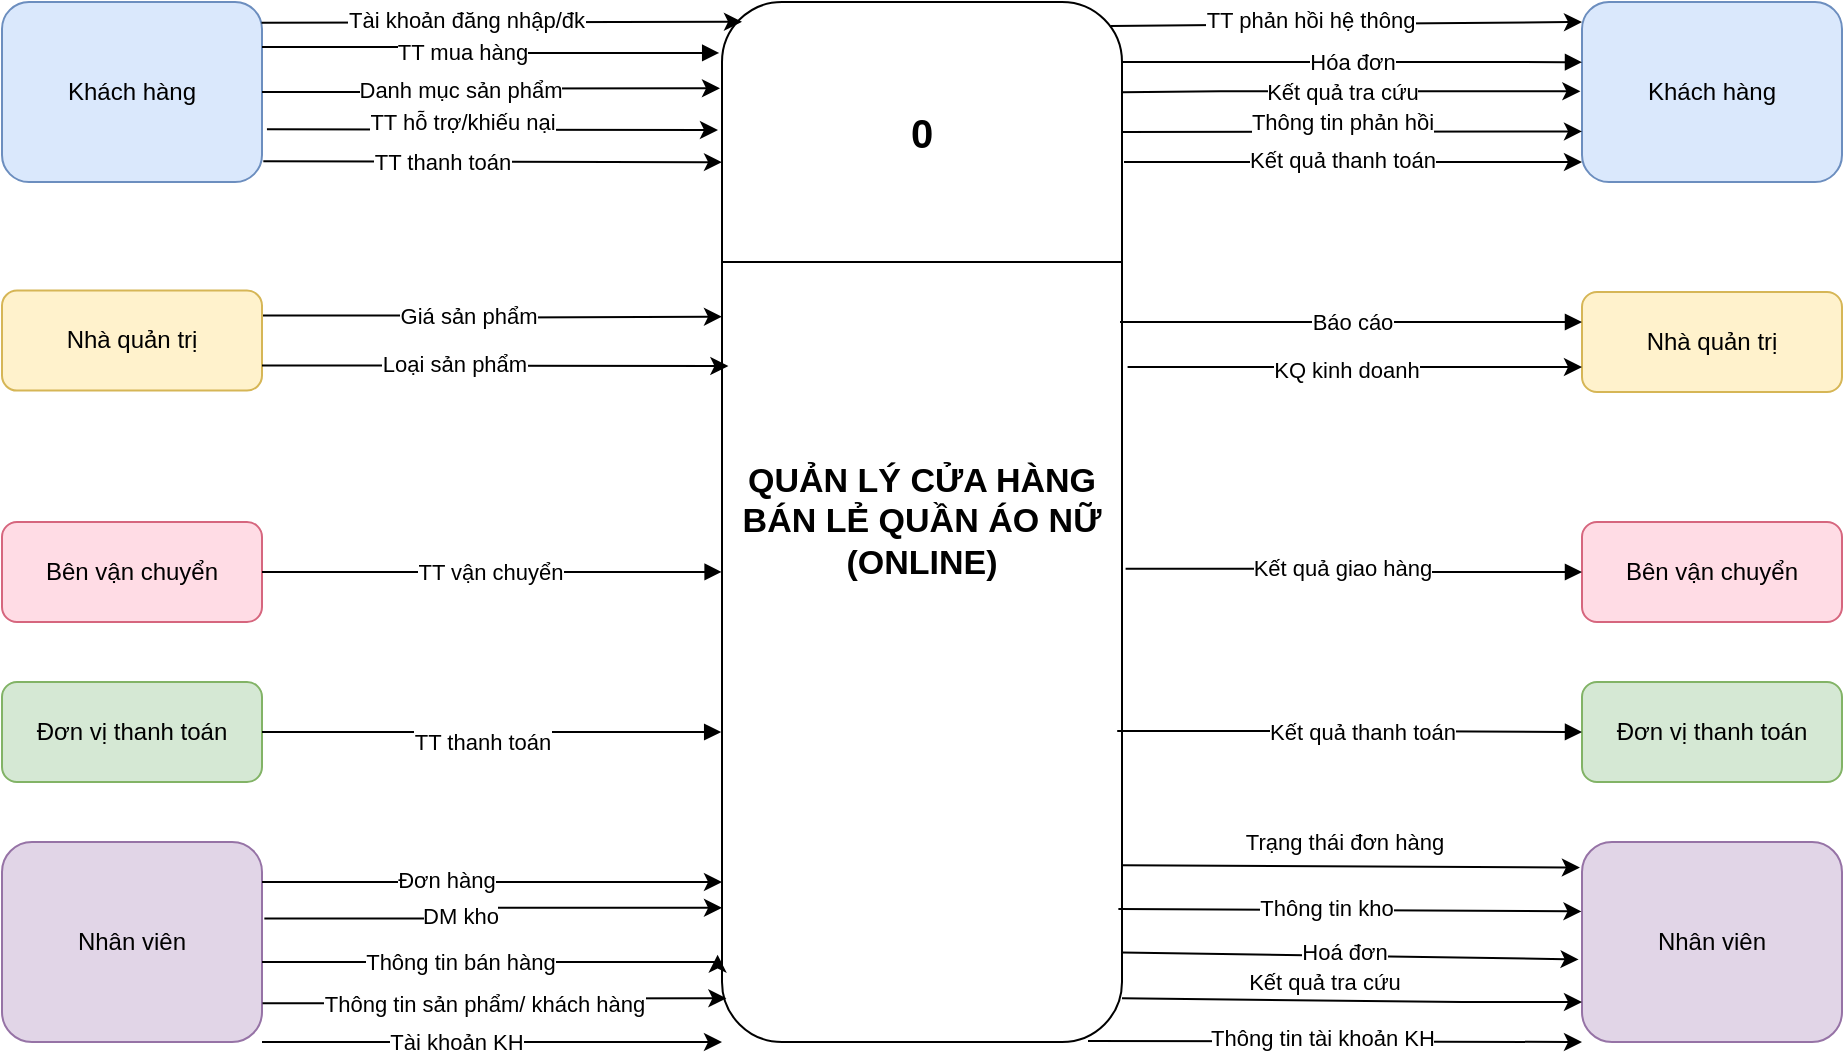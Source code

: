 <mxfile version="26.1.1" pages="3">
  <diagram id="DFD_Muc0_Style" name="DFD mức ngữ cảnh">
    <mxGraphModel dx="1152" dy="729" grid="1" gridSize="10" guides="1" tooltips="1" connect="1" arrows="1" fold="1" page="1" pageScale="1" pageWidth="1275" pageHeight="1650" background="#FFFFFF" math="0" shadow="0">
      <root>
        <mxCell id="0" />
        <mxCell id="1" parent="0" />
        <mxCell id="Process0" value="&lt;font style=&quot;font-size: 17px;&quot;&gt;QUẢN LÝ CỬA HÀNG BÁN LẺ QUẦN ÁO NỮ (ONLINE)&lt;/font&gt;" style="shape=rectangle;rounded=1;whiteSpace=wrap;html=1;align=center;verticalAlign=middle;fontSize=14;fontStyle=1;strokeColor=#000000;fillColor=#ffffff;" parent="1" vertex="1">
          <mxGeometry x="420" y="40" width="200" height="520" as="geometry" />
        </mxCell>
        <mxCell id="E1L" value="Khách hàng" style="shape=rectangle;rounded=1;whiteSpace=wrap;html=1;fillColor=#dae8fc;strokeColor=#6c8ebf;fontSize=12;align=center;" parent="1" vertex="1">
          <mxGeometry x="60" y="40" width="130" height="90" as="geometry" />
        </mxCell>
        <mxCell id="Flow1" value="TT mua hàng" style="edgeStyle=elbowEdgeStyle;rounded=1;orthogonalLoop=1;jettySize=auto;html=1;strokeWidth=1;endArrow=block;fontSize=11;entryX=-0.007;entryY=0.049;entryDx=0;entryDy=0;entryPerimeter=0;exitX=1;exitY=0.25;exitDx=0;exitDy=0;" parent="1" source="E1L" target="Process0" edge="1">
          <mxGeometry x="-0.142" y="-2" relative="1" as="geometry">
            <mxPoint as="offset" />
          </mxGeometry>
        </mxCell>
        <mxCell id="SybfVE6GTZZQ5jV9RY9G-7" style="edgeStyle=orthogonalEdgeStyle;rounded=0;orthogonalLoop=1;jettySize=auto;html=1;exitX=1;exitY=0.25;exitDx=0;exitDy=0;" parent="1" source="E2L" edge="1">
          <mxGeometry relative="1" as="geometry">
            <mxPoint x="420" y="197.333" as="targetPoint" />
          </mxGeometry>
        </mxCell>
        <mxCell id="SybfVE6GTZZQ5jV9RY9G-8" value="Giá sản phẩm" style="edgeLabel;html=1;align=center;verticalAlign=middle;resizable=0;points=[];" parent="SybfVE6GTZZQ5jV9RY9G-7" vertex="1" connectable="0">
          <mxGeometry x="-0.11" relative="1" as="geometry">
            <mxPoint as="offset" />
          </mxGeometry>
        </mxCell>
        <mxCell id="E2L" value="Nhà quản trị" style="shape=rectangle;rounded=1;whiteSpace=wrap;html=1;fillColor=#fff2cc;strokeColor=#d6b656;fontSize=12;align=center;" parent="1" vertex="1">
          <mxGeometry x="60" y="184.29" width="130" height="50" as="geometry" />
        </mxCell>
        <mxCell id="E3L" value="Bên vận chuyển" style="shape=rectangle;rounded=1;whiteSpace=wrap;html=1;fillColor=#ffdce5;strokeColor=#d6667e;fontSize=12;align=center;" parent="1" vertex="1">
          <mxGeometry x="60" y="300" width="130" height="50" as="geometry" />
        </mxCell>
        <mxCell id="Flow3" value="TT vận chuyển" style="edgeStyle=elbowEdgeStyle;rounded=1;orthogonalLoop=1;jettySize=auto;html=1;strokeWidth=1;endArrow=block;fontSize=11;entryX=-0.001;entryY=0.548;entryDx=0;entryDy=0;entryPerimeter=0;" parent="1" source="E3L" target="Process0" edge="1">
          <mxGeometry x="0.006" y="-1" relative="1" as="geometry">
            <mxPoint x="420" y="310" as="targetPoint" />
            <Array as="points" />
            <mxPoint x="-1" y="-1" as="offset" />
          </mxGeometry>
        </mxCell>
        <mxCell id="E4L" value="Đơn vị thanh toán" style="shape=rectangle;rounded=1;whiteSpace=wrap;html=1;fillColor=#d5e8d4;strokeColor=#82b366;fontSize=12;align=center;" parent="1" vertex="1">
          <mxGeometry x="60" y="380" width="130" height="50" as="geometry" />
        </mxCell>
        <mxCell id="Flow4" value="TT thanh toán" style="edgeStyle=elbowEdgeStyle;rounded=1;orthogonalLoop=1;jettySize=auto;html=1;strokeWidth=1;endArrow=block;fontSize=11;entryX=-0.002;entryY=0.702;entryDx=0;entryDy=0;entryPerimeter=0;elbow=vertical;" parent="1" source="E4L" target="Process0" edge="1">
          <mxGeometry x="-0.042" y="-5" relative="1" as="geometry">
            <mxPoint x="420" y="445" as="targetPoint" />
            <mxPoint as="offset" />
          </mxGeometry>
        </mxCell>
        <mxCell id="E1R" value="Khách hàng" style="shape=rectangle;rounded=1;whiteSpace=wrap;html=1;fillColor=#dae8fc;strokeColor=#6c8ebf;fontSize=12;align=center;" parent="1" vertex="1">
          <mxGeometry x="850" y="40" width="130" height="90" as="geometry" />
        </mxCell>
        <mxCell id="Flow5" value="Hóa đơn" style="edgeStyle=elbowEdgeStyle;rounded=1;orthogonalLoop=1;jettySize=auto;html=1;strokeWidth=1;endArrow=block;fontSize=11;entryX=-0.016;entryY=0.336;entryDx=0;entryDy=0;entryPerimeter=0;" parent="1" edge="1">
          <mxGeometry relative="1" as="geometry">
            <Array as="points" />
            <mxPoint x="620" y="70" as="sourcePoint" />
            <mxPoint x="850.0" y="70.08" as="targetPoint" />
          </mxGeometry>
        </mxCell>
        <mxCell id="E2R" value="Nhà quản trị" style="shape=rectangle;rounded=1;whiteSpace=wrap;html=1;fillColor=#fff2cc;strokeColor=#d6b656;fontSize=12;align=center;" parent="1" vertex="1">
          <mxGeometry x="850" y="185" width="130" height="50" as="geometry" />
        </mxCell>
        <mxCell id="Flow6" value="Báo cáo" style="edgeStyle=elbowEdgeStyle;rounded=1;orthogonalLoop=1;jettySize=auto;html=1;strokeWidth=1;endArrow=block;fontSize=11;" parent="1" edge="1">
          <mxGeometry relative="1" as="geometry">
            <mxPoint x="619" y="200" as="sourcePoint" />
            <mxPoint x="850" y="200" as="targetPoint" />
          </mxGeometry>
        </mxCell>
        <mxCell id="E3R" value="Bên vận chuyển" style="shape=rectangle;rounded=1;whiteSpace=wrap;html=1;fillColor=#ffdce5;strokeColor=#d6667e;fontSize=12;align=center;" parent="1" vertex="1">
          <mxGeometry x="850" y="300" width="130" height="50" as="geometry" />
        </mxCell>
        <mxCell id="Flow7" value="Kết quả giao hàng" style="edgeStyle=elbowEdgeStyle;rounded=1;orthogonalLoop=1;jettySize=auto;html=1;strokeWidth=1;endArrow=block;fontSize=11;exitX=1.009;exitY=0.545;exitDx=0;exitDy=0;exitPerimeter=0;" parent="1" source="Process0" target="E3R" edge="1">
          <mxGeometry x="-0.058" relative="1" as="geometry">
            <mxPoint x="630" y="305" as="sourcePoint" />
            <mxPoint as="offset" />
          </mxGeometry>
        </mxCell>
        <mxCell id="E4R" value="Đơn vị thanh toán" style="shape=rectangle;rounded=1;whiteSpace=wrap;html=1;fillColor=#d5e8d4;strokeColor=#82b366;fontSize=12;align=center;" parent="1" vertex="1">
          <mxGeometry x="850" y="380" width="130" height="50" as="geometry" />
        </mxCell>
        <mxCell id="Flow8" value="Kết quả thanh toán" style="edgeStyle=elbowEdgeStyle;rounded=1;orthogonalLoop=1;jettySize=auto;html=1;strokeWidth=1;endArrow=block;fontSize=11;exitX=0.988;exitY=0.701;exitDx=0;exitDy=0;exitPerimeter=0;" parent="1" source="Process0" target="E4R" edge="1">
          <mxGeometry x="0.055" relative="1" as="geometry">
            <mxPoint x="630" y="405" as="sourcePoint" />
            <mxPoint as="offset" />
          </mxGeometry>
        </mxCell>
        <mxCell id="sacwl1poV_7BPJyIdJVe-3" value="" style="endArrow=none;html=1;rounded=0;entryX=0;entryY=0.25;entryDx=0;entryDy=0;exitX=1;exitY=0.25;exitDx=0;exitDy=0;" parent="1" source="Process0" target="Process0" edge="1">
          <mxGeometry width="50" height="50" relative="1" as="geometry">
            <mxPoint x="550" y="370" as="sourcePoint" />
            <mxPoint x="600" y="320" as="targetPoint" />
          </mxGeometry>
        </mxCell>
        <mxCell id="sacwl1poV_7BPJyIdJVe-4" value="&lt;b&gt;&lt;font style=&quot;font-size: 20px;&quot;&gt;0&lt;/font&gt;&lt;/b&gt;" style="text;html=1;align=center;verticalAlign=middle;whiteSpace=wrap;rounded=0;" parent="1" vertex="1">
          <mxGeometry x="490" y="90" width="60" height="30" as="geometry" />
        </mxCell>
        <mxCell id="sacwl1poV_7BPJyIdJVe-7" value="Nhân viên" style="shape=rectangle;rounded=1;whiteSpace=wrap;html=1;fillColor=#e1d5e7;strokeColor=#9673a6;fontSize=12;align=center;" parent="1" vertex="1">
          <mxGeometry x="60" y="460" width="130" height="100" as="geometry" />
        </mxCell>
        <mxCell id="sacwl1poV_7BPJyIdJVe-8" value="Nhân viên" style="shape=rectangle;rounded=1;whiteSpace=wrap;html=1;fillColor=#e1d5e7;strokeColor=#9673a6;fontSize=12;align=center;" parent="1" vertex="1">
          <mxGeometry x="850" y="460" width="130" height="100" as="geometry" />
        </mxCell>
        <mxCell id="sacwl1poV_7BPJyIdJVe-9" style="edgeStyle=orthogonalEdgeStyle;rounded=0;orthogonalLoop=1;jettySize=auto;html=1;exitX=0.5;exitY=1;exitDx=0;exitDy=0;" parent="1" source="E2L" target="E2L" edge="1">
          <mxGeometry relative="1" as="geometry" />
        </mxCell>
        <mxCell id="sacwl1poV_7BPJyIdJVe-11" style="edgeStyle=orthogonalEdgeStyle;rounded=0;orthogonalLoop=1;jettySize=auto;html=1;entryX=-0.011;entryY=0.916;entryDx=0;entryDy=0;entryPerimeter=0;" parent="1" target="Process0" edge="1">
          <mxGeometry relative="1" as="geometry">
            <mxPoint x="190" y="520" as="sourcePoint" />
            <Array as="points">
              <mxPoint x="418" y="520" />
            </Array>
          </mxGeometry>
        </mxCell>
        <mxCell id="sacwl1poV_7BPJyIdJVe-12" value="Thông tin bán hàng" style="edgeLabel;html=1;align=center;verticalAlign=middle;resizable=0;points=[];" parent="sacwl1poV_7BPJyIdJVe-11" vertex="1" connectable="0">
          <mxGeometry x="-0.237" y="-1" relative="1" as="geometry">
            <mxPoint x="10" y="-1" as="offset" />
          </mxGeometry>
        </mxCell>
        <mxCell id="sacwl1poV_7BPJyIdJVe-16" value="" style="edgeStyle=none;orthogonalLoop=1;jettySize=auto;html=1;rounded=0;exitX=0.991;exitY=0.872;exitDx=0;exitDy=0;exitPerimeter=0;entryX=-0.002;entryY=0.347;entryDx=0;entryDy=0;entryPerimeter=0;" parent="1" source="Process0" target="sacwl1poV_7BPJyIdJVe-8" edge="1">
          <mxGeometry width="100" relative="1" as="geometry">
            <mxPoint x="623" y="510" as="sourcePoint" />
            <mxPoint x="850" y="500" as="targetPoint" />
            <Array as="points" />
          </mxGeometry>
        </mxCell>
        <mxCell id="wkRjpu9WaUnzK2j_CELc-2" value="Thông tin kho" style="edgeLabel;html=1;align=center;verticalAlign=middle;resizable=0;points=[];" vertex="1" connectable="0" parent="sacwl1poV_7BPJyIdJVe-16">
          <mxGeometry x="-0.104" y="1" relative="1" as="geometry">
            <mxPoint as="offset" />
          </mxGeometry>
        </mxCell>
        <mxCell id="SybfVE6GTZZQ5jV9RY9G-1" style="edgeStyle=orthogonalEdgeStyle;rounded=0;orthogonalLoop=1;jettySize=auto;html=1;exitX=1;exitY=0.75;exitDx=0;exitDy=0;entryX=0.016;entryY=0.35;entryDx=0;entryDy=0;entryPerimeter=0;" parent="1" source="E2L" target="Process0" edge="1">
          <mxGeometry relative="1" as="geometry" />
        </mxCell>
        <mxCell id="SybfVE6GTZZQ5jV9RY9G-4" value="Loại sản phẩm" style="edgeLabel;html=1;align=center;verticalAlign=middle;resizable=0;points=[];" parent="SybfVE6GTZZQ5jV9RY9G-1" vertex="1" connectable="0">
          <mxGeometry x="-0.402" y="1" relative="1" as="geometry">
            <mxPoint x="26" as="offset" />
          </mxGeometry>
        </mxCell>
        <mxCell id="SybfVE6GTZZQ5jV9RY9G-9" value="" style="endArrow=classic;html=1;rounded=0;exitX=1.004;exitY=0.097;exitDx=0;exitDy=0;exitPerimeter=0;" parent="1" edge="1">
          <mxGeometry width="50" height="50" relative="1" as="geometry">
            <mxPoint x="620" y="85.11" as="sourcePoint" />
            <mxPoint x="849.2" y="84.67" as="targetPoint" />
            <Array as="points">
              <mxPoint x="669.2" y="84.67" />
            </Array>
          </mxGeometry>
        </mxCell>
        <mxCell id="SybfVE6GTZZQ5jV9RY9G-11" value="" style="endArrow=classic;html=1;rounded=0;exitX=1.014;exitY=0.351;exitDx=0;exitDy=0;exitPerimeter=0;entryX=0;entryY=0.75;entryDx=0;entryDy=0;" parent="1" source="Process0" target="E2R" edge="1">
          <mxGeometry width="50" height="50" relative="1" as="geometry">
            <mxPoint x="710" y="270" as="sourcePoint" />
            <mxPoint x="800" y="220" as="targetPoint" />
          </mxGeometry>
        </mxCell>
        <mxCell id="SybfVE6GTZZQ5jV9RY9G-12" value="KQ kinh doanh" style="edgeLabel;html=1;align=center;verticalAlign=middle;resizable=0;points=[];" parent="SybfVE6GTZZQ5jV9RY9G-11" vertex="1" connectable="0">
          <mxGeometry x="-0.197" y="-1" relative="1" as="geometry">
            <mxPoint x="18" as="offset" />
          </mxGeometry>
        </mxCell>
        <mxCell id="SybfVE6GTZZQ5jV9RY9G-13" style="edgeStyle=orthogonalEdgeStyle;rounded=0;orthogonalLoop=1;jettySize=auto;html=1;entryX=0.011;entryY=0.958;entryDx=0;entryDy=0;entryPerimeter=0;exitX=1.002;exitY=0.806;exitDx=0;exitDy=0;exitPerimeter=0;" parent="1" source="sacwl1poV_7BPJyIdJVe-7" target="Process0" edge="1">
          <mxGeometry relative="1" as="geometry">
            <mxPoint x="190" y="536" as="sourcePoint" />
          </mxGeometry>
        </mxCell>
        <mxCell id="SybfVE6GTZZQ5jV9RY9G-15" value="Thông tin sản phẩm/ khách hàng" style="edgeLabel;html=1;align=center;verticalAlign=middle;resizable=0;points=[];" parent="SybfVE6GTZZQ5jV9RY9G-13" vertex="1" connectable="0">
          <mxGeometry x="-0.216" relative="1" as="geometry">
            <mxPoint x="18" as="offset" />
          </mxGeometry>
        </mxCell>
        <mxCell id="SybfVE6GTZZQ5jV9RY9G-14" style="edgeStyle=orthogonalEdgeStyle;rounded=0;orthogonalLoop=1;jettySize=auto;html=1;exitX=1.009;exitY=0.382;exitDx=0;exitDy=0;entryX=0;entryY=0.871;entryDx=0;entryDy=0;entryPerimeter=0;exitPerimeter=0;" parent="1" source="sacwl1poV_7BPJyIdJVe-7" target="Process0" edge="1">
          <mxGeometry relative="1" as="geometry">
            <mxPoint x="410" y="485" as="targetPoint" />
          </mxGeometry>
        </mxCell>
        <mxCell id="SybfVE6GTZZQ5jV9RY9G-16" value="DM kho" style="edgeLabel;html=1;align=center;verticalAlign=middle;resizable=0;points=[];" parent="SybfVE6GTZZQ5jV9RY9G-14" vertex="1" connectable="0">
          <mxGeometry x="-0.471" y="2" relative="1" as="geometry">
            <mxPoint x="36" y="1" as="offset" />
          </mxGeometry>
        </mxCell>
        <mxCell id="SybfVE6GTZZQ5jV9RY9G-17" style="edgeStyle=orthogonalEdgeStyle;rounded=0;orthogonalLoop=1;jettySize=auto;html=1;" parent="1" edge="1">
          <mxGeometry relative="1" as="geometry">
            <mxPoint x="190" y="480" as="sourcePoint" />
            <mxPoint x="420" y="480" as="targetPoint" />
            <Array as="points">
              <mxPoint x="190" y="480" />
              <mxPoint x="417" y="480" />
            </Array>
          </mxGeometry>
        </mxCell>
        <mxCell id="SybfVE6GTZZQ5jV9RY9G-18" value="Đơn hàng" style="edgeLabel;html=1;align=center;verticalAlign=middle;resizable=0;points=[];" parent="SybfVE6GTZZQ5jV9RY9G-17" vertex="1" connectable="0">
          <mxGeometry x="-0.198" y="1" relative="1" as="geometry">
            <mxPoint as="offset" />
          </mxGeometry>
        </mxCell>
        <mxCell id="SybfVE6GTZZQ5jV9RY9G-19" value="" style="endArrow=classic;html=1;rounded=0;exitX=0.999;exitY=0.914;exitDx=0;exitDy=0;exitPerimeter=0;entryX=-0.013;entryY=0.587;entryDx=0;entryDy=0;entryPerimeter=0;" parent="1" source="Process0" target="sacwl1poV_7BPJyIdJVe-8" edge="1">
          <mxGeometry width="50" height="50" relative="1" as="geometry">
            <mxPoint x="560" y="450" as="sourcePoint" />
            <mxPoint x="610" y="400" as="targetPoint" />
          </mxGeometry>
        </mxCell>
        <mxCell id="SybfVE6GTZZQ5jV9RY9G-23" value="Trạng thái đơn hàng" style="edgeLabel;html=1;align=center;verticalAlign=middle;resizable=0;points=[];" parent="SybfVE6GTZZQ5jV9RY9G-19" vertex="1" connectable="0">
          <mxGeometry x="-0.486" y="2" relative="1" as="geometry">
            <mxPoint x="52" y="-54" as="offset" />
          </mxGeometry>
        </mxCell>
        <mxCell id="wkRjpu9WaUnzK2j_CELc-5" value="Hoá đơn" style="edgeLabel;html=1;align=center;verticalAlign=middle;resizable=0;points=[];" vertex="1" connectable="0" parent="SybfVE6GTZZQ5jV9RY9G-19">
          <mxGeometry x="-0.24" y="2" relative="1" as="geometry">
            <mxPoint x="24" as="offset" />
          </mxGeometry>
        </mxCell>
        <mxCell id="SybfVE6GTZZQ5jV9RY9G-20" value="" style="endArrow=classic;html=1;rounded=0;exitX=0.999;exitY=0.83;exitDx=0;exitDy=0;exitPerimeter=0;entryX=-0.008;entryY=0.128;entryDx=0;entryDy=0;entryPerimeter=0;" parent="1" source="Process0" target="sacwl1poV_7BPJyIdJVe-8" edge="1">
          <mxGeometry width="50" height="50" relative="1" as="geometry">
            <mxPoint x="560" y="450" as="sourcePoint" />
            <mxPoint x="800" y="480" as="targetPoint" />
          </mxGeometry>
        </mxCell>
        <mxCell id="SybfVE6GTZZQ5jV9RY9G-22" value="Kết quả tra cứu" style="edgeLabel;html=1;align=center;verticalAlign=middle;resizable=0;points=[];" parent="SybfVE6GTZZQ5jV9RY9G-20" vertex="1" connectable="0">
          <mxGeometry x="-0.29" y="1" relative="1" as="geometry">
            <mxPoint x="19" y="59" as="offset" />
          </mxGeometry>
        </mxCell>
        <mxCell id="SybfVE6GTZZQ5jV9RY9G-21" value="" style="endArrow=classic;html=1;rounded=0;exitX=1;exitY=0.958;exitDx=0;exitDy=0;exitPerimeter=0;entryX=0;entryY=0.8;entryDx=0;entryDy=0;entryPerimeter=0;" parent="1" source="Process0" target="sacwl1poV_7BPJyIdJVe-8" edge="1">
          <mxGeometry width="50" height="50" relative="1" as="geometry">
            <mxPoint x="560" y="450" as="sourcePoint" />
            <mxPoint x="800" y="540" as="targetPoint" />
            <Array as="points">
              <mxPoint x="790" y="540" />
            </Array>
          </mxGeometry>
        </mxCell>
        <mxCell id="KHAyR4WjoF4AcQPxDaFb-1" style="edgeStyle=orthogonalEdgeStyle;rounded=0;orthogonalLoop=1;jettySize=auto;html=1;exitX=1;exitY=0.5;exitDx=0;exitDy=0;entryX=-0.005;entryY=0.083;entryDx=0;entryDy=0;entryPerimeter=0;" parent="1" source="E1L" target="Process0" edge="1">
          <mxGeometry relative="1" as="geometry">
            <mxPoint x="410" y="120" as="targetPoint" />
            <Array as="points">
              <mxPoint x="303" y="85" />
            </Array>
          </mxGeometry>
        </mxCell>
        <mxCell id="KHAyR4WjoF4AcQPxDaFb-2" value="Danh mục sản phẩm" style="edgeLabel;html=1;align=center;verticalAlign=middle;resizable=0;points=[];" parent="KHAyR4WjoF4AcQPxDaFb-1" vertex="1" connectable="0">
          <mxGeometry x="-0.144" y="1" relative="1" as="geometry">
            <mxPoint as="offset" />
          </mxGeometry>
        </mxCell>
        <mxCell id="KHAyR4WjoF4AcQPxDaFb-5" value="" style="endArrow=classic;html=1;rounded=0;entryX=0;entryY=0.75;entryDx=0;entryDy=0;" parent="1" edge="1">
          <mxGeometry width="50" height="50" relative="1" as="geometry">
            <mxPoint x="620" y="105" as="sourcePoint" />
            <mxPoint x="850" y="104.69" as="targetPoint" />
          </mxGeometry>
        </mxCell>
        <mxCell id="KHAyR4WjoF4AcQPxDaFb-6" value="Kết quả tra cứu" style="edgeLabel;html=1;align=center;verticalAlign=middle;resizable=0;points=[];" parent="KHAyR4WjoF4AcQPxDaFb-5" vertex="1" connectable="0">
          <mxGeometry x="-0.032" y="1" relative="1" as="geometry">
            <mxPoint x="-2" y="-19" as="offset" />
          </mxGeometry>
        </mxCell>
        <mxCell id="wkRjpu9WaUnzK2j_CELc-1" value="Thông tin phản hồi" style="edgeLabel;html=1;align=center;verticalAlign=middle;resizable=0;points=[];" vertex="1" connectable="0" parent="KHAyR4WjoF4AcQPxDaFb-5">
          <mxGeometry x="-0.032" y="1" relative="1" as="geometry">
            <mxPoint x="-2" y="-4" as="offset" />
          </mxGeometry>
        </mxCell>
        <mxCell id="KHAyR4WjoF4AcQPxDaFb-7" value="" style="endArrow=classic;html=1;rounded=0;exitX=1.019;exitY=0.707;exitDx=0;exitDy=0;exitPerimeter=0;" parent="1" source="E1L" edge="1">
          <mxGeometry width="50" height="50" relative="1" as="geometry">
            <mxPoint x="290" y="200" as="sourcePoint" />
            <mxPoint x="418" y="104" as="targetPoint" />
          </mxGeometry>
        </mxCell>
        <mxCell id="KHAyR4WjoF4AcQPxDaFb-10" value="TT hỗ trợ/khiếu nại" style="edgeLabel;html=1;align=center;verticalAlign=middle;resizable=0;points=[];" parent="KHAyR4WjoF4AcQPxDaFb-7" vertex="1" connectable="0">
          <mxGeometry x="-0.33" y="-1" relative="1" as="geometry">
            <mxPoint x="22" y="-5" as="offset" />
          </mxGeometry>
        </mxCell>
        <mxCell id="KHAyR4WjoF4AcQPxDaFb-8" value="" style="endArrow=classic;html=1;rounded=0;exitX=1.005;exitY=0.885;exitDx=0;exitDy=0;exitPerimeter=0;entryX=0;entryY=0.154;entryDx=0;entryDy=0;entryPerimeter=0;" parent="1" source="E1L" target="Process0" edge="1">
          <mxGeometry width="50" height="50" relative="1" as="geometry">
            <mxPoint x="202" y="114" as="sourcePoint" />
            <mxPoint x="428" y="114" as="targetPoint" />
          </mxGeometry>
        </mxCell>
        <mxCell id="KHAyR4WjoF4AcQPxDaFb-11" value="TT thanh toán" style="edgeLabel;html=1;align=center;verticalAlign=middle;resizable=0;points=[];" parent="KHAyR4WjoF4AcQPxDaFb-8" vertex="1" connectable="0">
          <mxGeometry x="-0.36" y="1" relative="1" as="geometry">
            <mxPoint x="16" y="1" as="offset" />
          </mxGeometry>
        </mxCell>
        <mxCell id="KHAyR4WjoF4AcQPxDaFb-9" value="" style="endArrow=classic;html=1;rounded=0;exitX=0.998;exitY=0.115;exitDx=0;exitDy=0;exitPerimeter=0;entryX=0.05;entryY=0.019;entryDx=0;entryDy=0;entryPerimeter=0;" parent="1" source="E1L" target="Process0" edge="1">
          <mxGeometry width="50" height="50" relative="1" as="geometry">
            <mxPoint x="201" y="130" as="sourcePoint" />
            <mxPoint x="430" y="130" as="targetPoint" />
          </mxGeometry>
        </mxCell>
        <mxCell id="KHAyR4WjoF4AcQPxDaFb-12" value="Tài khoản đăng nhập/đk" style="edgeLabel;html=1;align=center;verticalAlign=middle;resizable=0;points=[];" parent="KHAyR4WjoF4AcQPxDaFb-9" vertex="1" connectable="0">
          <mxGeometry x="-0.149" y="1" relative="1" as="geometry">
            <mxPoint as="offset" />
          </mxGeometry>
        </mxCell>
        <mxCell id="KHAyR4WjoF4AcQPxDaFb-13" value="" style="endArrow=classic;html=1;rounded=0;exitX=0.971;exitY=0.023;exitDx=0;exitDy=0;exitPerimeter=0;" parent="1" source="Process0" edge="1">
          <mxGeometry width="50" height="50" relative="1" as="geometry">
            <mxPoint x="430" y="190" as="sourcePoint" />
            <mxPoint x="850" y="50" as="targetPoint" />
          </mxGeometry>
        </mxCell>
        <mxCell id="KHAyR4WjoF4AcQPxDaFb-16" value="&amp;nbsp;" style="edgeLabel;html=1;align=center;verticalAlign=middle;resizable=0;points=[];" parent="KHAyR4WjoF4AcQPxDaFb-13" vertex="1" connectable="0">
          <mxGeometry x="-0.062" y="3" relative="1" as="geometry">
            <mxPoint as="offset" />
          </mxGeometry>
        </mxCell>
        <mxCell id="wkRjpu9WaUnzK2j_CELc-4" value="TT phản hồi hệ thông" style="edgeLabel;html=1;align=center;verticalAlign=middle;resizable=0;points=[];" vertex="1" connectable="0" parent="KHAyR4WjoF4AcQPxDaFb-13">
          <mxGeometry x="-0.152" y="2" relative="1" as="geometry">
            <mxPoint as="offset" />
          </mxGeometry>
        </mxCell>
        <mxCell id="KHAyR4WjoF4AcQPxDaFb-14" value="" style="endArrow=classic;html=1;rounded=0;entryX=0;entryY=0.889;entryDx=0;entryDy=0;entryPerimeter=0;" parent="1" target="E1R" edge="1">
          <mxGeometry width="50" height="50" relative="1" as="geometry">
            <mxPoint x="621" y="120" as="sourcePoint" />
            <mxPoint x="860" y="66" as="targetPoint" />
          </mxGeometry>
        </mxCell>
        <mxCell id="KHAyR4WjoF4AcQPxDaFb-17" value="Kết quả thanh toán" style="edgeLabel;html=1;align=center;verticalAlign=middle;resizable=0;points=[];" parent="KHAyR4WjoF4AcQPxDaFb-14" vertex="1" connectable="0">
          <mxGeometry x="-0.15" y="1" relative="1" as="geometry">
            <mxPoint x="11" as="offset" />
          </mxGeometry>
        </mxCell>
        <mxCell id="K2JWR9Z3EeuTU5o0A7IE-2" value="" style="endArrow=classic;html=1;rounded=0;exitX=1;exitY=1;exitDx=0;exitDy=0;entryX=0;entryY=1;entryDx=0;entryDy=0;" parent="1" source="sacwl1poV_7BPJyIdJVe-7" target="Process0" edge="1">
          <mxGeometry width="50" height="50" relative="1" as="geometry">
            <mxPoint x="440" y="440" as="sourcePoint" />
            <mxPoint x="490" y="390" as="targetPoint" />
          </mxGeometry>
        </mxCell>
        <mxCell id="K2JWR9Z3EeuTU5o0A7IE-3" value="Tài khoản KH" style="edgeLabel;html=1;align=center;verticalAlign=middle;resizable=0;points=[];" parent="K2JWR9Z3EeuTU5o0A7IE-2" vertex="1" connectable="0">
          <mxGeometry x="-0.157" relative="1" as="geometry">
            <mxPoint as="offset" />
          </mxGeometry>
        </mxCell>
        <mxCell id="VkfcsBcTqkRqmxiIMvMh-1" value="" style="endArrow=classic;html=1;rounded=0;exitX=0.915;exitY=0.999;exitDx=0;exitDy=0;entryX=0;entryY=1;entryDx=0;entryDy=0;exitPerimeter=0;" parent="1" source="Process0" target="sacwl1poV_7BPJyIdJVe-8" edge="1">
          <mxGeometry width="50" height="50" relative="1" as="geometry">
            <mxPoint x="500" y="420" as="sourcePoint" />
            <mxPoint x="550" y="370" as="targetPoint" />
          </mxGeometry>
        </mxCell>
        <mxCell id="VkfcsBcTqkRqmxiIMvMh-2" value="Thông tin tài khoản KH" style="edgeLabel;html=1;align=center;verticalAlign=middle;resizable=0;points=[];" parent="VkfcsBcTqkRqmxiIMvMh-1" vertex="1" connectable="0">
          <mxGeometry x="-0.185" y="2" relative="1" as="geometry">
            <mxPoint x="16" as="offset" />
          </mxGeometry>
        </mxCell>
      </root>
    </mxGraphModel>
  </diagram>
  <diagram id="D32Jm25vuSGFytsmx8Fo" name="DFD mức 0">
    <mxGraphModel dx="1070" dy="677" grid="1" gridSize="10" guides="1" tooltips="1" connect="1" arrows="1" fold="1" page="1" pageScale="1" pageWidth="1169" pageHeight="827" math="0" shadow="0">
      <root>
        <mxCell id="0" />
        <mxCell id="1" parent="0" />
        <mxCell id="wlnCccgobx2J8FslXlJk-3" value="&lt;font style=&quot;font-size: 15px;&quot;&gt;Hệ thống và quản trị&lt;/font&gt;" style="rounded=1;whiteSpace=wrap;html=1;" parent="1" vertex="1">
          <mxGeometry x="545" y="80" width="130" height="105" as="geometry" />
        </mxCell>
        <mxCell id="wlnCccgobx2J8FslXlJk-4" value="" style="endArrow=none;html=1;rounded=0;exitX=0;exitY=0.25;exitDx=0;exitDy=0;entryX=1;entryY=0.25;entryDx=0;entryDy=0;" parent="1" source="wlnCccgobx2J8FslXlJk-3" target="wlnCccgobx2J8FslXlJk-3" edge="1">
          <mxGeometry width="50" height="50" relative="1" as="geometry">
            <mxPoint x="585" y="320" as="sourcePoint" />
            <mxPoint x="605" y="230" as="targetPoint" />
          </mxGeometry>
        </mxCell>
        <mxCell id="wlnCccgobx2J8FslXlJk-5" value="1" style="text;html=1;align=center;verticalAlign=middle;whiteSpace=wrap;rounded=0;" parent="1" vertex="1">
          <mxGeometry x="575" y="80" width="60" height="30" as="geometry" />
        </mxCell>
        <mxCell id="wlnCccgobx2J8FslXlJk-6" value="&lt;span style=&quot;font-size: 15px;&quot;&gt;Danh mục&lt;/span&gt;" style="rounded=1;whiteSpace=wrap;html=1;" parent="1" vertex="1">
          <mxGeometry x="550" y="215" width="130" height="110" as="geometry" />
        </mxCell>
        <mxCell id="wlnCccgobx2J8FslXlJk-7" value="" style="endArrow=none;html=1;rounded=0;exitX=0;exitY=0.25;exitDx=0;exitDy=0;entryX=1;entryY=0.25;entryDx=0;entryDy=0;" parent="1" source="wlnCccgobx2J8FslXlJk-6" target="wlnCccgobx2J8FslXlJk-6" edge="1">
          <mxGeometry width="50" height="50" relative="1" as="geometry">
            <mxPoint x="600" y="355" as="sourcePoint" />
            <mxPoint x="620" y="265" as="targetPoint" />
          </mxGeometry>
        </mxCell>
        <mxCell id="wlnCccgobx2J8FslXlJk-8" value="2" style="text;html=1;align=center;verticalAlign=middle;whiteSpace=wrap;rounded=0;" parent="1" vertex="1">
          <mxGeometry x="580" y="215" width="60" height="30" as="geometry" />
        </mxCell>
        <mxCell id="wlnCccgobx2J8FslXlJk-9" value="&lt;span style=&quot;font-size: 15px;&quot;&gt;Báo cáo&lt;/span&gt;" style="rounded=1;whiteSpace=wrap;html=1;" parent="1" vertex="1">
          <mxGeometry x="550" y="510" width="130" height="110" as="geometry" />
        </mxCell>
        <mxCell id="wlnCccgobx2J8FslXlJk-10" value="" style="endArrow=none;html=1;rounded=0;exitX=0;exitY=0.25;exitDx=0;exitDy=0;entryX=1;entryY=0.25;entryDx=0;entryDy=0;" parent="1" source="wlnCccgobx2J8FslXlJk-9" target="wlnCccgobx2J8FslXlJk-9" edge="1">
          <mxGeometry width="50" height="50" relative="1" as="geometry">
            <mxPoint x="600" y="410" as="sourcePoint" />
            <mxPoint x="620" y="320" as="targetPoint" />
          </mxGeometry>
        </mxCell>
        <mxCell id="wlnCccgobx2J8FslXlJk-11" value="4" style="text;html=1;align=center;verticalAlign=middle;whiteSpace=wrap;rounded=0;" parent="1" vertex="1">
          <mxGeometry x="580" y="510" width="60" height="30" as="geometry" />
        </mxCell>
        <mxCell id="wlnCccgobx2J8FslXlJk-12" value="" style="endArrow=none;html=1;rounded=0;exitX=0;exitY=0.25;exitDx=0;exitDy=0;entryX=1;entryY=0.25;entryDx=0;entryDy=0;" parent="1" source="wlnCccgobx2J8FslXlJk-13" target="wlnCccgobx2J8FslXlJk-13" edge="1">
          <mxGeometry width="50" height="50" relative="1" as="geometry">
            <mxPoint x="600" y="560" as="sourcePoint" />
            <mxPoint x="620" y="470" as="targetPoint" />
          </mxGeometry>
        </mxCell>
        <mxCell id="wlnCccgobx2J8FslXlJk-13" value="&lt;span style=&quot;font-size: 15px;&quot;&gt;Bán hàng&lt;/span&gt;" style="rounded=1;whiteSpace=wrap;html=1;" parent="1" vertex="1">
          <mxGeometry x="550" y="360" width="130" height="110" as="geometry" />
        </mxCell>
        <mxCell id="wlnCccgobx2J8FslXlJk-14" value="3" style="text;html=1;align=center;verticalAlign=middle;whiteSpace=wrap;rounded=0;" parent="1" vertex="1">
          <mxGeometry x="580" y="360" width="60" height="30" as="geometry" />
        </mxCell>
        <mxCell id="wlnCccgobx2J8FslXlJk-17" value="" style="endArrow=none;html=1;rounded=0;exitX=0;exitY=0.25;exitDx=0;exitDy=0;entryX=1;entryY=0.25;entryDx=0;entryDy=0;elbow=vertical;" parent="1" source="wlnCccgobx2J8FslXlJk-13" target="wlnCccgobx2J8FslXlJk-13" edge="1">
          <mxGeometry width="50" height="50" relative="1" as="geometry">
            <mxPoint x="700" y="400" as="sourcePoint" />
            <mxPoint x="750" y="350" as="targetPoint" />
          </mxGeometry>
        </mxCell>
        <mxCell id="_90pq1gQmJcwrDwk8wF9-4" style="edgeStyle=orthogonalEdgeStyle;rounded=0;orthogonalLoop=1;jettySize=auto;html=1;exitX=1;exitY=0.25;exitDx=0;exitDy=0;" edge="1" parent="1" source="_90pq1gQmJcwrDwk8wF9-6">
          <mxGeometry relative="1" as="geometry">
            <mxPoint x="546.8" y="278.043" as="targetPoint" />
          </mxGeometry>
        </mxCell>
        <mxCell id="_90pq1gQmJcwrDwk8wF9-5" value="Giá sản phẩm" style="edgeLabel;html=1;align=center;verticalAlign=middle;resizable=0;points=[];" vertex="1" connectable="0" parent="_90pq1gQmJcwrDwk8wF9-4">
          <mxGeometry x="-0.11" relative="1" as="geometry">
            <mxPoint as="offset" />
          </mxGeometry>
        </mxCell>
        <mxCell id="_90pq1gQmJcwrDwk8wF9-6" value="Nhà quản trị" style="shape=rectangle;rounded=1;whiteSpace=wrap;html=1;fillColor=#fff2cc;strokeColor=#d6b656;fontSize=12;align=center;" vertex="1" parent="1">
          <mxGeometry x="200" y="265" width="130" height="50" as="geometry" />
        </mxCell>
        <mxCell id="_90pq1gQmJcwrDwk8wF9-7" value="Bên vận chuyển" style="shape=rectangle;rounded=1;whiteSpace=wrap;html=1;fillColor=#ffdce5;strokeColor=#d6667e;fontSize=12;align=center;" vertex="1" parent="1">
          <mxGeometry x="200" y="355" width="130" height="40" as="geometry" />
        </mxCell>
        <mxCell id="_90pq1gQmJcwrDwk8wF9-8" value="TT vận chuyển" style="edgeStyle=elbowEdgeStyle;rounded=1;orthogonalLoop=1;jettySize=auto;html=1;strokeWidth=1;endArrow=block;fontSize=11;entryX=-0.001;entryY=0.548;entryDx=0;entryDy=0;entryPerimeter=0;" edge="1" parent="1" source="_90pq1gQmJcwrDwk8wF9-7">
          <mxGeometry x="0.006" y="-1" relative="1" as="geometry">
            <mxPoint x="550.0" y="374.96" as="targetPoint" />
            <Array as="points" />
            <mxPoint x="-1" y="-1" as="offset" />
          </mxGeometry>
        </mxCell>
        <mxCell id="_90pq1gQmJcwrDwk8wF9-9" value="Đơn vị thanh toán" style="shape=rectangle;rounded=1;whiteSpace=wrap;html=1;fillColor=#d5e8d4;strokeColor=#82b366;fontSize=12;align=center;" vertex="1" parent="1">
          <mxGeometry x="200" y="400" width="130" height="40" as="geometry" />
        </mxCell>
        <mxCell id="_90pq1gQmJcwrDwk8wF9-10" value="Kết quả thanh toán" style="edgeStyle=elbowEdgeStyle;rounded=1;orthogonalLoop=1;jettySize=auto;html=1;strokeWidth=1;endArrow=block;fontSize=11;" edge="1" parent="1" source="_90pq1gQmJcwrDwk8wF9-9">
          <mxGeometry relative="1" as="geometry">
            <mxPoint x="550" y="420" as="targetPoint" />
          </mxGeometry>
        </mxCell>
        <mxCell id="_90pq1gQmJcwrDwk8wF9-11" value="Khách hàng" style="shape=rectangle;rounded=1;whiteSpace=wrap;html=1;fillColor=#dae8fc;strokeColor=#6c8ebf;fontSize=12;align=center;" vertex="1" parent="1">
          <mxGeometry x="890" y="60" width="130" height="40" as="geometry" />
        </mxCell>
        <mxCell id="_90pq1gQmJcwrDwk8wF9-13" value="Nhà quản trị" style="shape=rectangle;rounded=1;whiteSpace=wrap;html=1;fillColor=#fff2cc;strokeColor=#d6b656;fontSize=12;align=center;" vertex="1" parent="1">
          <mxGeometry x="891.17" y="550" width="130" height="50" as="geometry" />
        </mxCell>
        <mxCell id="_90pq1gQmJcwrDwk8wF9-14" value="Báo cáo" style="edgeStyle=elbowEdgeStyle;rounded=1;orthogonalLoop=1;jettySize=auto;html=1;strokeWidth=1;endArrow=block;fontSize=11;exitX=0.991;exitY=0.124;exitDx=0;exitDy=0;exitPerimeter=0;entryX=0;entryY=0.25;entryDx=0;entryDy=0;" edge="1" parent="1" target="_90pq1gQmJcwrDwk8wF9-13">
          <mxGeometry relative="1" as="geometry">
            <mxPoint x="680.0" y="563.64" as="sourcePoint" />
            <mxPoint x="941.17" y="565" as="targetPoint" />
          </mxGeometry>
        </mxCell>
        <mxCell id="_90pq1gQmJcwrDwk8wF9-15" value="Bên vận chuyển" style="shape=rectangle;rounded=1;whiteSpace=wrap;html=1;fillColor=#ffdce5;strokeColor=#d6667e;fontSize=12;align=center;" vertex="1" parent="1">
          <mxGeometry x="890" y="374" width="130" height="40" as="geometry" />
        </mxCell>
        <mxCell id="_90pq1gQmJcwrDwk8wF9-16" value="Yêu cầu giao hàng" style="edgeStyle=elbowEdgeStyle;rounded=1;orthogonalLoop=1;jettySize=auto;html=1;strokeWidth=1;endArrow=block;fontSize=11;exitX=1.008;exitY=0.341;exitDx=0;exitDy=0;exitPerimeter=0;" edge="1" parent="1" source="wlnCccgobx2J8FslXlJk-13" target="_90pq1gQmJcwrDwk8wF9-15">
          <mxGeometry relative="1" as="geometry">
            <mxPoint x="690" y="397" as="sourcePoint" />
          </mxGeometry>
        </mxCell>
        <mxCell id="_90pq1gQmJcwrDwk8wF9-17" value="Đơn vị thanh toán" style="shape=rectangle;rounded=1;whiteSpace=wrap;html=1;fillColor=#d5e8d4;strokeColor=#82b366;fontSize=12;align=center;" vertex="1" parent="1">
          <mxGeometry x="890" y="420" width="130" height="40" as="geometry" />
        </mxCell>
        <mxCell id="_90pq1gQmJcwrDwk8wF9-18" value="Yêu cầu thanh toán" style="edgeStyle=elbowEdgeStyle;rounded=1;orthogonalLoop=1;jettySize=auto;html=1;strokeWidth=1;endArrow=block;fontSize=11;exitX=1;exitY=0.455;exitDx=0;exitDy=0;exitPerimeter=0;" edge="1" parent="1" target="_90pq1gQmJcwrDwk8wF9-17">
          <mxGeometry relative="1" as="geometry">
            <mxPoint x="680" y="440.05" as="sourcePoint" />
          </mxGeometry>
        </mxCell>
        <mxCell id="_90pq1gQmJcwrDwk8wF9-21" value="Nhân viên" style="shape=rectangle;rounded=1;whiteSpace=wrap;html=1;fillColor=#e1d5e7;strokeColor=#9673a6;fontSize=12;align=center;" vertex="1" parent="1">
          <mxGeometry x="200.0" y="460" width="130" height="50" as="geometry" />
        </mxCell>
        <mxCell id="_90pq1gQmJcwrDwk8wF9-22" value="Nhân viên" style="shape=rectangle;rounded=1;whiteSpace=wrap;html=1;fillColor=#e1d5e7;strokeColor=#9673a6;fontSize=12;align=center;" vertex="1" parent="1">
          <mxGeometry x="890" y="480" width="130" height="40" as="geometry" />
        </mxCell>
        <mxCell id="_90pq1gQmJcwrDwk8wF9-23" style="edgeStyle=orthogonalEdgeStyle;rounded=0;orthogonalLoop=1;jettySize=auto;html=1;exitX=0.5;exitY=1;exitDx=0;exitDy=0;" edge="1" parent="1" source="_90pq1gQmJcwrDwk8wF9-6" target="_90pq1gQmJcwrDwk8wF9-6">
          <mxGeometry relative="1" as="geometry" />
        </mxCell>
        <mxCell id="_90pq1gQmJcwrDwk8wF9-28" style="edgeStyle=orthogonalEdgeStyle;rounded=0;orthogonalLoop=1;jettySize=auto;html=1;exitX=1;exitY=0.75;exitDx=0;exitDy=0;entryX=0.016;entryY=0.35;entryDx=0;entryDy=0;entryPerimeter=0;" edge="1" parent="1" source="_90pq1gQmJcwrDwk8wF9-6">
          <mxGeometry relative="1" as="geometry">
            <mxPoint x="550" y="302.71" as="targetPoint" />
          </mxGeometry>
        </mxCell>
        <mxCell id="_90pq1gQmJcwrDwk8wF9-29" value="Loại sản phẩm" style="edgeLabel;html=1;align=center;verticalAlign=middle;resizable=0;points=[];" vertex="1" connectable="0" parent="_90pq1gQmJcwrDwk8wF9-28">
          <mxGeometry x="-0.402" y="1" relative="1" as="geometry">
            <mxPoint x="26" as="offset" />
          </mxGeometry>
        </mxCell>
        <mxCell id="_90pq1gQmJcwrDwk8wF9-30" value="" style="endArrow=classic;html=1;rounded=0;exitX=1.004;exitY=0.097;exitDx=0;exitDy=0;exitPerimeter=0;entryX=0.312;entryY=0.999;entryDx=0;entryDy=0;entryPerimeter=0;" edge="1" parent="1" target="0GH_xMsoqbEp2kK63t9E-1">
          <mxGeometry width="50" height="50" relative="1" as="geometry">
            <mxPoint x="680" y="389.39" as="sourcePoint" />
            <mxPoint x="909.2" y="388.95" as="targetPoint" />
          </mxGeometry>
        </mxCell>
        <mxCell id="_90pq1gQmJcwrDwk8wF9-31" value="Thông tin phản hồi" style="edgeLabel;html=1;align=center;verticalAlign=middle;resizable=0;points=[];" vertex="1" connectable="0" parent="_90pq1gQmJcwrDwk8wF9-30">
          <mxGeometry x="-0.193" y="-3" relative="1" as="geometry">
            <mxPoint x="17" y="-3" as="offset" />
          </mxGeometry>
        </mxCell>
        <mxCell id="_90pq1gQmJcwrDwk8wF9-32" value="" style="endArrow=classic;html=1;rounded=0;exitX=0.996;exitY=0.356;exitDx=0;exitDy=0;exitPerimeter=0;entryX=0;entryY=0.75;entryDx=0;entryDy=0;" edge="1" parent="1" target="_90pq1gQmJcwrDwk8wF9-13">
          <mxGeometry width="50" height="50" relative="1" as="geometry">
            <mxPoint x="680.65" y="589.16" as="sourcePoint" />
            <mxPoint x="891.17" y="585" as="targetPoint" />
          </mxGeometry>
        </mxCell>
        <mxCell id="_90pq1gQmJcwrDwk8wF9-33" value="KQ kinh doanh" style="edgeLabel;html=1;align=center;verticalAlign=middle;resizable=0;points=[];" vertex="1" connectable="0" parent="_90pq1gQmJcwrDwk8wF9-32">
          <mxGeometry x="-0.197" y="-1" relative="1" as="geometry">
            <mxPoint x="18" as="offset" />
          </mxGeometry>
        </mxCell>
        <mxCell id="_90pq1gQmJcwrDwk8wF9-40" value="" style="endArrow=classic;html=1;rounded=0;exitX=0.993;exitY=0.886;exitDx=0;exitDy=0;exitPerimeter=0;entryX=-0.013;entryY=0.587;entryDx=0;entryDy=0;entryPerimeter=0;" edge="1" parent="1" source="wlnCccgobx2J8FslXlJk-13" target="_90pq1gQmJcwrDwk8wF9-22">
          <mxGeometry width="50" height="50" relative="1" as="geometry">
            <mxPoint x="721.6" y="685.28" as="sourcePoint" />
            <mxPoint x="711.8" y="570" as="targetPoint" />
          </mxGeometry>
        </mxCell>
        <mxCell id="_90pq1gQmJcwrDwk8wF9-41" value="Trạng thái đơn hàng" style="edgeLabel;html=1;align=center;verticalAlign=middle;resizable=0;points=[];" vertex="1" connectable="0" parent="_90pq1gQmJcwrDwk8wF9-40">
          <mxGeometry x="-0.486" y="2" relative="1" as="geometry">
            <mxPoint x="35" y="3" as="offset" />
          </mxGeometry>
        </mxCell>
        <mxCell id="_90pq1gQmJcwrDwk8wF9-44" value="" style="endArrow=classic;html=1;rounded=0;exitX=1;exitY=0.958;exitDx=0;exitDy=0;exitPerimeter=0;entryX=0;entryY=0.25;entryDx=0;entryDy=0;" edge="1" parent="1" target="0GH_xMsoqbEp2kK63t9E-6">
          <mxGeometry width="50" height="50" relative="1" as="geometry">
            <mxPoint x="675" y="118.16" as="sourcePoint" />
            <mxPoint x="840" y="120" as="targetPoint" />
            <Array as="points" />
          </mxGeometry>
        </mxCell>
        <mxCell id="_90pq1gQmJcwrDwk8wF9-45" value="Thông tin phản hồi hệ thống" style="edgeLabel;html=1;align=center;verticalAlign=middle;resizable=0;points=[];" vertex="1" connectable="0" parent="_90pq1gQmJcwrDwk8wF9-44">
          <mxGeometry x="-0.448" y="2" relative="1" as="geometry">
            <mxPoint x="40" as="offset" />
          </mxGeometry>
        </mxCell>
        <mxCell id="_90pq1gQmJcwrDwk8wF9-56" value="" style="endArrow=classic;html=1;rounded=0;exitX=0.952;exitY=0.017;exitDx=0;exitDy=0;exitPerimeter=0;entryX=0;entryY=0.5;entryDx=0;entryDy=0;" edge="1" parent="1" target="_90pq1gQmJcwrDwk8wF9-11">
          <mxGeometry width="50" height="50" relative="1" as="geometry">
            <mxPoint x="668.76" y="95.895" as="sourcePoint" />
            <mxPoint x="890" y="94.11" as="targetPoint" />
          </mxGeometry>
        </mxCell>
        <mxCell id="_90pq1gQmJcwrDwk8wF9-57" value="Xác nhận đn/đk" style="edgeLabel;html=1;align=center;verticalAlign=middle;resizable=0;points=[];" vertex="1" connectable="0" parent="_90pq1gQmJcwrDwk8wF9-56">
          <mxGeometry x="-0.062" y="3" relative="1" as="geometry">
            <mxPoint as="offset" />
          </mxGeometry>
        </mxCell>
        <mxCell id="_90pq1gQmJcwrDwk8wF9-58" value="" style="endArrow=classic;html=1;rounded=0;entryX=0;entryY=0.75;entryDx=0;entryDy=0;" edge="1" parent="1" target="0GH_xMsoqbEp2kK63t9E-1">
          <mxGeometry width="50" height="50" relative="1" as="geometry">
            <mxPoint x="680" y="370" as="sourcePoint" />
            <mxPoint x="909" y="281.12" as="targetPoint" />
          </mxGeometry>
        </mxCell>
        <mxCell id="_90pq1gQmJcwrDwk8wF9-59" value="Xác nhận thanh toán" style="edgeLabel;html=1;align=center;verticalAlign=middle;resizable=0;points=[];" vertex="1" connectable="0" parent="_90pq1gQmJcwrDwk8wF9-58">
          <mxGeometry x="-0.15" y="1" relative="1" as="geometry">
            <mxPoint x="11" as="offset" />
          </mxGeometry>
        </mxCell>
        <mxCell id="7WbsNP41XCuY4ispr5Ku-1" value="Khách hàng" style="shape=rectangle;rounded=1;whiteSpace=wrap;html=1;fillColor=#dae8fc;strokeColor=#6c8ebf;fontSize=12;align=center;" vertex="1" parent="1">
          <mxGeometry x="200" y="550" width="130" height="50" as="geometry" />
        </mxCell>
        <mxCell id="7WbsNP41XCuY4ispr5Ku-5" value="" style="endArrow=classic;html=1;rounded=0;exitX=1;exitY=0.5;exitDx=0;exitDy=0;entryX=0;entryY=1;entryDx=0;entryDy=0;" edge="1" parent="1" source="7WbsNP41XCuY4ispr5Ku-1" target="wlnCccgobx2J8FslXlJk-13">
          <mxGeometry width="50" height="50" relative="1" as="geometry">
            <mxPoint x="400" y="800" as="sourcePoint" />
            <mxPoint x="528" y="704" as="targetPoint" />
          </mxGeometry>
        </mxCell>
        <mxCell id="7WbsNP41XCuY4ispr5Ku-6" value="Yêu cầu hỗ trợ/khiếu nại" style="edgeLabel;html=1;align=center;verticalAlign=middle;resizable=0;points=[];" vertex="1" connectable="0" parent="7WbsNP41XCuY4ispr5Ku-5">
          <mxGeometry x="-0.33" y="-1" relative="1" as="geometry">
            <mxPoint x="22" y="-5" as="offset" />
          </mxGeometry>
        </mxCell>
        <mxCell id="7WbsNP41XCuY4ispr5Ku-7" value="" style="endArrow=classic;html=1;rounded=0;exitX=1.005;exitY=0.885;exitDx=0;exitDy=0;exitPerimeter=0;entryX=0.182;entryY=1.03;entryDx=0;entryDy=0;entryPerimeter=0;" edge="1" parent="1" source="7WbsNP41XCuY4ispr5Ku-1" target="wlnCccgobx2J8FslXlJk-13">
          <mxGeometry width="50" height="50" relative="1" as="geometry">
            <mxPoint x="312" y="714" as="sourcePoint" />
            <mxPoint x="530" y="720.08" as="targetPoint" />
          </mxGeometry>
        </mxCell>
        <mxCell id="7WbsNP41XCuY4ispr5Ku-8" value="TT thanh toán" style="edgeLabel;html=1;align=center;verticalAlign=middle;resizable=0;points=[];" vertex="1" connectable="0" parent="7WbsNP41XCuY4ispr5Ku-7">
          <mxGeometry x="-0.36" y="1" relative="1" as="geometry">
            <mxPoint x="16" y="1" as="offset" />
          </mxGeometry>
        </mxCell>
        <mxCell id="71IvIvYJ74dXX4spFyry-1" value="" style="endArrow=classic;html=1;rounded=0;exitX=1.01;exitY=0.193;exitDx=0;exitDy=0;exitPerimeter=0;entryX=0.003;entryY=0.655;entryDx=0;entryDy=0;entryPerimeter=0;" edge="1" parent="1" source="_90pq1gQmJcwrDwk8wF9-21" target="wlnCccgobx2J8FslXlJk-13">
          <mxGeometry width="50" height="50" relative="1" as="geometry">
            <mxPoint x="450" y="520" as="sourcePoint" />
            <mxPoint x="500" y="470" as="targetPoint" />
          </mxGeometry>
        </mxCell>
        <mxCell id="71IvIvYJ74dXX4spFyry-2" value="Đơn hàng" style="edgeLabel;html=1;align=center;verticalAlign=middle;resizable=0;points=[];" vertex="1" connectable="0" parent="71IvIvYJ74dXX4spFyry-1">
          <mxGeometry x="-0.042" y="2" relative="1" as="geometry">
            <mxPoint as="offset" />
          </mxGeometry>
        </mxCell>
        <mxCell id="71IvIvYJ74dXX4spFyry-3" value="Nhân viên" style="shape=rectangle;rounded=1;whiteSpace=wrap;html=1;fillColor=#e1d5e7;strokeColor=#9673a6;fontSize=12;align=center;" vertex="1" parent="1">
          <mxGeometry x="200" y="185" width="130" height="50" as="geometry" />
        </mxCell>
        <mxCell id="71IvIvYJ74dXX4spFyry-4" value="" style="endArrow=classic;html=1;rounded=0;exitX=1;exitY=1;exitDx=0;exitDy=0;entryX=0;entryY=0.5;entryDx=0;entryDy=0;" edge="1" parent="1" source="71IvIvYJ74dXX4spFyry-3" target="wlnCccgobx2J8FslXlJk-6">
          <mxGeometry width="50" height="50" relative="1" as="geometry">
            <mxPoint x="380" y="120" as="sourcePoint" />
            <mxPoint x="540" y="260" as="targetPoint" />
            <Array as="points" />
          </mxGeometry>
        </mxCell>
        <mxCell id="71IvIvYJ74dXX4spFyry-5" value="Yêu cầu cập nhật kho" style="edgeLabel;html=1;align=center;verticalAlign=middle;resizable=0;points=[];" vertex="1" connectable="0" parent="71IvIvYJ74dXX4spFyry-4">
          <mxGeometry x="-0.278" y="-2" relative="1" as="geometry">
            <mxPoint as="offset" />
          </mxGeometry>
        </mxCell>
        <mxCell id="dsPhtMTgGsJC-Dn-rm2S-1" value="" style="endArrow=classic;html=1;rounded=0;exitX=0.976;exitY=0.644;exitDx=0;exitDy=0;exitPerimeter=0;entryX=-0.013;entryY=0.818;entryDx=0;entryDy=0;entryPerimeter=0;" edge="1" parent="1" source="_90pq1gQmJcwrDwk8wF9-21" target="wlnCccgobx2J8FslXlJk-13">
          <mxGeometry width="50" height="50" relative="1" as="geometry">
            <mxPoint x="450" y="460" as="sourcePoint" />
            <mxPoint x="500" y="410" as="targetPoint" />
          </mxGeometry>
        </mxCell>
        <mxCell id="dsPhtMTgGsJC-Dn-rm2S-4" value="TT bán hàng" style="edgeLabel;html=1;align=center;verticalAlign=middle;resizable=0;points=[];" vertex="1" connectable="0" parent="dsPhtMTgGsJC-Dn-rm2S-1">
          <mxGeometry x="-0.018" y="-3" relative="1" as="geometry">
            <mxPoint y="1" as="offset" />
          </mxGeometry>
        </mxCell>
        <mxCell id="dsPhtMTgGsJC-Dn-rm2S-6" value="" style="endArrow=classic;html=1;rounded=0;exitX=1;exitY=0.5;exitDx=0;exitDy=0;" edge="1" parent="1" source="71IvIvYJ74dXX4spFyry-3">
          <mxGeometry width="50" height="50" relative="1" as="geometry">
            <mxPoint x="450" y="250" as="sourcePoint" />
            <mxPoint x="550" y="250" as="targetPoint" />
          </mxGeometry>
        </mxCell>
        <mxCell id="dsPhtMTgGsJC-Dn-rm2S-8" value="TT sản phẩm/ khách hàng" style="edgeLabel;html=1;align=center;verticalAlign=middle;resizable=0;points=[];" vertex="1" connectable="0" parent="dsPhtMTgGsJC-Dn-rm2S-6">
          <mxGeometry x="-0.111" relative="1" as="geometry">
            <mxPoint as="offset" />
          </mxGeometry>
        </mxCell>
        <mxCell id="PR5ImCFom5aqo8bq6-DF-1" value="" style="endArrow=classic;html=1;rounded=0;exitX=1;exitY=0.25;exitDx=0;exitDy=0;entryX=0.017;entryY=0.863;entryDx=0;entryDy=0;entryPerimeter=0;" edge="1" parent="1" source="71IvIvYJ74dXX4spFyry-3" target="wlnCccgobx2J8FslXlJk-3">
          <mxGeometry width="50" height="50" relative="1" as="geometry">
            <mxPoint x="470" y="230" as="sourcePoint" />
            <mxPoint x="520" y="180" as="targetPoint" />
          </mxGeometry>
        </mxCell>
        <mxCell id="PR5ImCFom5aqo8bq6-DF-2" value="Tài khoản KH" style="edgeLabel;html=1;align=center;verticalAlign=middle;resizable=0;points=[];" vertex="1" connectable="0" parent="PR5ImCFom5aqo8bq6-DF-1">
          <mxGeometry x="0.051" y="-3" relative="1" as="geometry">
            <mxPoint as="offset" />
          </mxGeometry>
        </mxCell>
        <mxCell id="PR5ImCFom5aqo8bq6-DF-3" value="Khách hàng" style="shape=rectangle;rounded=1;whiteSpace=wrap;html=1;fillColor=#dae8fc;strokeColor=#6c8ebf;fontSize=12;align=center;" vertex="1" parent="1">
          <mxGeometry x="200" y="80" width="130" height="50" as="geometry" />
        </mxCell>
        <mxCell id="PR5ImCFom5aqo8bq6-DF-11" value="" style="endArrow=classic;html=1;rounded=0;" edge="1" parent="1">
          <mxGeometry width="50" height="50" relative="1" as="geometry">
            <mxPoint x="330" y="98" as="sourcePoint" />
            <mxPoint x="540" y="98" as="targetPoint" />
          </mxGeometry>
        </mxCell>
        <mxCell id="PR5ImCFom5aqo8bq6-DF-12" value="Tài khoản đăng nhập/đk" style="edgeLabel;html=1;align=center;verticalAlign=middle;resizable=0;points=[];" vertex="1" connectable="0" parent="PR5ImCFom5aqo8bq6-DF-11">
          <mxGeometry x="-0.149" y="1" relative="1" as="geometry">
            <mxPoint as="offset" />
          </mxGeometry>
        </mxCell>
        <mxCell id="PR5ImCFom5aqo8bq6-DF-13" value="" style="endArrow=classic;html=1;rounded=0;exitX=1;exitY=0;exitDx=0;exitDy=0;entryX=-0.018;entryY=0.927;entryDx=0;entryDy=0;entryPerimeter=0;" edge="1" parent="1" source="7WbsNP41XCuY4ispr5Ku-1" target="wlnCccgobx2J8FslXlJk-13">
          <mxGeometry width="50" height="50" relative="1" as="geometry">
            <mxPoint x="580" y="470" as="sourcePoint" />
            <mxPoint x="630" y="420" as="targetPoint" />
          </mxGeometry>
        </mxCell>
        <mxCell id="PR5ImCFom5aqo8bq6-DF-14" value="TT mua hàng" style="edgeLabel;html=1;align=center;verticalAlign=middle;resizable=0;points=[];" vertex="1" connectable="0" parent="PR5ImCFom5aqo8bq6-DF-13">
          <mxGeometry x="-0.088" y="-4" relative="1" as="geometry">
            <mxPoint as="offset" />
          </mxGeometry>
        </mxCell>
        <mxCell id="O4TyVUugXfvFAEMskRKK-1" value="" style="endArrow=classic;html=1;rounded=0;exitX=1;exitY=0.75;exitDx=0;exitDy=0;entryX=0;entryY=0;entryDx=0;entryDy=0;" edge="1" parent="1" source="PR5ImCFom5aqo8bq6-DF-3" target="wlnCccgobx2J8FslXlJk-6">
          <mxGeometry width="50" height="50" relative="1" as="geometry">
            <mxPoint x="580" y="450" as="sourcePoint" />
            <mxPoint x="630" y="400" as="targetPoint" />
          </mxGeometry>
        </mxCell>
        <mxCell id="O4TyVUugXfvFAEMskRKK-2" value="Danh mục sản phẩm" style="edgeLabel;html=1;align=center;verticalAlign=middle;resizable=0;points=[];" vertex="1" connectable="0" parent="O4TyVUugXfvFAEMskRKK-1">
          <mxGeometry x="-0.369" y="2" relative="1" as="geometry">
            <mxPoint as="offset" />
          </mxGeometry>
        </mxCell>
        <mxCell id="0GH_xMsoqbEp2kK63t9E-1" value="Khách hàng" style="shape=rectangle;rounded=1;whiteSpace=wrap;html=1;fillColor=#dae8fc;strokeColor=#6c8ebf;fontSize=12;align=center;" vertex="1" parent="1">
          <mxGeometry x="890" y="242.5" width="130" height="95" as="geometry" />
        </mxCell>
        <mxCell id="0GH_xMsoqbEp2kK63t9E-2" value="" style="endArrow=classic;html=1;rounded=0;exitX=1;exitY=0.25;exitDx=0;exitDy=0;entryX=0.005;entryY=0.343;entryDx=0;entryDy=0;entryPerimeter=0;" edge="1" parent="1" source="wlnCccgobx2J8FslXlJk-6" target="0GH_xMsoqbEp2kK63t9E-1">
          <mxGeometry width="50" height="50" relative="1" as="geometry">
            <mxPoint x="880" y="360" as="sourcePoint" />
            <mxPoint x="930" y="310" as="targetPoint" />
          </mxGeometry>
        </mxCell>
        <mxCell id="0GH_xMsoqbEp2kK63t9E-3" value="Kết quả tra cứu" style="edgeLabel;html=1;align=center;verticalAlign=middle;resizable=0;points=[];" vertex="1" connectable="0" parent="0GH_xMsoqbEp2kK63t9E-2">
          <mxGeometry x="-0.179" y="-5" relative="1" as="geometry">
            <mxPoint as="offset" />
          </mxGeometry>
        </mxCell>
        <mxCell id="0GH_xMsoqbEp2kK63t9E-4" value="" style="endArrow=classic;html=1;rounded=0;exitX=0.75;exitY=0;exitDx=0;exitDy=0;entryX=0;entryY=0.5;entryDx=0;entryDy=0;" edge="1" parent="1" source="wlnCccgobx2J8FslXlJk-13" target="0GH_xMsoqbEp2kK63t9E-1">
          <mxGeometry width="50" height="50" relative="1" as="geometry">
            <mxPoint x="880" y="360" as="sourcePoint" />
            <mxPoint x="930" y="310" as="targetPoint" />
          </mxGeometry>
        </mxCell>
        <mxCell id="0GH_xMsoqbEp2kK63t9E-5" value="Hoá đơn" style="edgeLabel;html=1;align=center;verticalAlign=middle;resizable=0;points=[];" vertex="1" connectable="0" parent="0GH_xMsoqbEp2kK63t9E-4">
          <mxGeometry x="0.063" y="-3" relative="1" as="geometry">
            <mxPoint as="offset" />
          </mxGeometry>
        </mxCell>
        <mxCell id="0GH_xMsoqbEp2kK63t9E-6" value="Nhân viên" style="shape=rectangle;rounded=1;whiteSpace=wrap;html=1;fillColor=#e1d5e7;strokeColor=#9673a6;fontSize=12;align=center;" vertex="1" parent="1">
          <mxGeometry x="890" y="110" width="130" height="40" as="geometry" />
        </mxCell>
        <mxCell id="0GH_xMsoqbEp2kK63t9E-7" value="" style="endArrow=classic;html=1;rounded=0;entryX=0;entryY=0.75;entryDx=0;entryDy=0;" edge="1" parent="1" target="0GH_xMsoqbEp2kK63t9E-6">
          <mxGeometry width="50" height="50" relative="1" as="geometry">
            <mxPoint x="680" y="240" as="sourcePoint" />
            <mxPoint x="901" y="253" as="targetPoint" />
          </mxGeometry>
        </mxCell>
        <mxCell id="0GH_xMsoqbEp2kK63t9E-8" value="Kết quả tra cứu" style="edgeLabel;html=1;align=center;verticalAlign=middle;resizable=0;points=[];" vertex="1" connectable="0" parent="0GH_xMsoqbEp2kK63t9E-7">
          <mxGeometry x="-0.179" y="-5" relative="1" as="geometry">
            <mxPoint as="offset" />
          </mxGeometry>
        </mxCell>
        <mxCell id="0GH_xMsoqbEp2kK63t9E-9" value="" style="edgeStyle=none;orthogonalLoop=1;jettySize=auto;html=1;rounded=0;exitX=0.991;exitY=0.872;exitDx=0;exitDy=0;exitPerimeter=0;entryX=0;entryY=0.25;entryDx=0;entryDy=0;" edge="1" parent="1" target="0GH_xMsoqbEp2kK63t9E-6">
          <mxGeometry width="100" relative="1" as="geometry">
            <mxPoint x="670" y="215.0" as="sourcePoint" />
            <mxPoint x="852" y="216.56" as="targetPoint" />
            <Array as="points" />
          </mxGeometry>
        </mxCell>
        <mxCell id="0GH_xMsoqbEp2kK63t9E-10" value="Xác nhận cập nhật" style="edgeLabel;html=1;align=center;verticalAlign=middle;resizable=0;points=[];" vertex="1" connectable="0" parent="0GH_xMsoqbEp2kK63t9E-9">
          <mxGeometry x="-0.194" y="2" relative="1" as="geometry">
            <mxPoint as="offset" />
          </mxGeometry>
        </mxCell>
        <mxCell id="ztMZaCDoJLNJhqXli-tT-3" value="Kho DL" style="shape=partialRectangle;whiteSpace=wrap;html=1;left=0;right=0;fillColor=none;movable=1;resizable=1;rotatable=1;deletable=1;editable=1;locked=0;connectable=1;" vertex="1" parent="1">
          <mxGeometry x="360" y="600" width="120" height="40" as="geometry" />
        </mxCell>
        <mxCell id="ztMZaCDoJLNJhqXli-tT-4" value="" style="endArrow=none;html=1;rounded=0;exitX=0;exitY=1;exitDx=0;exitDy=0;entryX=0;entryY=0;entryDx=0;entryDy=0;movable=1;resizable=1;rotatable=1;deletable=1;editable=1;locked=0;connectable=1;" edge="1" parent="1" source="ztMZaCDoJLNJhqXli-tT-3" target="ztMZaCDoJLNJhqXli-tT-3">
          <mxGeometry width="50" height="50" relative="1" as="geometry">
            <mxPoint x="550" y="530" as="sourcePoint" />
            <mxPoint x="600" y="480" as="targetPoint" />
          </mxGeometry>
        </mxCell>
        <mxCell id="ztMZaCDoJLNJhqXli-tT-5" value="" style="endArrow=none;html=1;rounded=0;exitX=0.25;exitY=1;exitDx=0;exitDy=0;entryX=0.25;entryY=0;entryDx=0;entryDy=0;movable=1;resizable=1;rotatable=1;deletable=1;editable=1;locked=0;connectable=1;" edge="1" parent="1" source="ztMZaCDoJLNJhqXli-tT-3" target="ztMZaCDoJLNJhqXli-tT-3">
          <mxGeometry width="50" height="50" relative="1" as="geometry">
            <mxPoint x="550" y="530" as="sourcePoint" />
            <mxPoint x="600" y="480" as="targetPoint" />
          </mxGeometry>
        </mxCell>
        <mxCell id="ztMZaCDoJLNJhqXli-tT-6" value="Kho SP" style="shape=partialRectangle;whiteSpace=wrap;html=1;left=0;right=0;fillColor=none;movable=1;resizable=1;rotatable=1;deletable=1;editable=1;locked=0;connectable=1;" vertex="1" parent="1">
          <mxGeometry x="880" y="170" width="120" height="30" as="geometry" />
        </mxCell>
        <mxCell id="ztMZaCDoJLNJhqXli-tT-7" value="" style="endArrow=none;html=1;rounded=0;exitX=0;exitY=1;exitDx=0;exitDy=0;entryX=0;entryY=0;entryDx=0;entryDy=0;movable=1;resizable=1;rotatable=1;deletable=1;editable=1;locked=0;connectable=1;" edge="1" source="ztMZaCDoJLNJhqXli-tT-6" target="ztMZaCDoJLNJhqXli-tT-6" parent="1">
          <mxGeometry width="50" height="50" relative="1" as="geometry">
            <mxPoint x="1010" y="125" as="sourcePoint" />
            <mxPoint x="1060" y="75" as="targetPoint" />
          </mxGeometry>
        </mxCell>
        <mxCell id="ztMZaCDoJLNJhqXli-tT-8" value="" style="endArrow=none;html=1;rounded=0;exitX=0.25;exitY=1;exitDx=0;exitDy=0;entryX=0.25;entryY=0;entryDx=0;entryDy=0;movable=1;resizable=1;rotatable=1;deletable=1;editable=1;locked=0;connectable=1;" edge="1" source="ztMZaCDoJLNJhqXli-tT-6" target="ztMZaCDoJLNJhqXli-tT-6" parent="1">
          <mxGeometry width="50" height="50" relative="1" as="geometry">
            <mxPoint x="1010" y="125" as="sourcePoint" />
            <mxPoint x="1060" y="75" as="targetPoint" />
          </mxGeometry>
        </mxCell>
        <mxCell id="ztMZaCDoJLNJhqXli-tT-12" value="" style="endArrow=classic;html=1;rounded=0;exitX=1;exitY=0.75;exitDx=0;exitDy=0;entryX=-0.003;entryY=0.903;entryDx=0;entryDy=0;entryPerimeter=0;" edge="1" parent="1" source="ztMZaCDoJLNJhqXli-tT-3" target="wlnCccgobx2J8FslXlJk-9">
          <mxGeometry width="50" height="50" relative="1" as="geometry">
            <mxPoint x="730" y="560" as="sourcePoint" />
            <mxPoint x="780" y="510" as="targetPoint" />
          </mxGeometry>
        </mxCell>
        <mxCell id="ztMZaCDoJLNJhqXli-tT-13" value="" style="endArrow=classic;html=1;rounded=0;exitX=1;exitY=0.5;exitDx=0;exitDy=0;" edge="1" parent="1" source="ztMZaCDoJLNJhqXli-tT-3">
          <mxGeometry width="50" height="50" relative="1" as="geometry">
            <mxPoint x="600" y="510" as="sourcePoint" />
            <mxPoint x="570" y="470" as="targetPoint" />
          </mxGeometry>
        </mxCell>
        <mxCell id="ztMZaCDoJLNJhqXli-tT-15" value="Giá" style="shape=partialRectangle;whiteSpace=wrap;html=1;left=0;right=0;fillColor=none;movable=1;resizable=1;rotatable=1;deletable=1;editable=1;locked=0;connectable=1;" vertex="1" parent="1">
          <mxGeometry x="880" y="200" width="120" height="30" as="geometry" />
        </mxCell>
        <mxCell id="ztMZaCDoJLNJhqXli-tT-16" value="" style="endArrow=none;html=1;rounded=0;exitX=0;exitY=1;exitDx=0;exitDy=0;entryX=0;entryY=0;entryDx=0;entryDy=0;movable=1;resizable=1;rotatable=1;deletable=1;editable=1;locked=0;connectable=1;" edge="1" source="ztMZaCDoJLNJhqXli-tT-15" target="ztMZaCDoJLNJhqXli-tT-15" parent="1">
          <mxGeometry width="50" height="50" relative="1" as="geometry">
            <mxPoint x="1030" y="130" as="sourcePoint" />
            <mxPoint x="1080" y="80" as="targetPoint" />
          </mxGeometry>
        </mxCell>
        <mxCell id="ztMZaCDoJLNJhqXli-tT-17" value="" style="endArrow=none;html=1;rounded=0;exitX=0.25;exitY=1;exitDx=0;exitDy=0;entryX=0.25;entryY=0;entryDx=0;entryDy=0;movable=1;resizable=1;rotatable=1;deletable=1;editable=1;locked=0;connectable=1;" edge="1" source="ztMZaCDoJLNJhqXli-tT-15" target="ztMZaCDoJLNJhqXli-tT-15" parent="1">
          <mxGeometry width="50" height="50" relative="1" as="geometry">
            <mxPoint x="1030" y="130" as="sourcePoint" />
            <mxPoint x="1080" y="80" as="targetPoint" />
          </mxGeometry>
        </mxCell>
        <mxCell id="ztMZaCDoJLNJhqXli-tT-18" value="" style="endArrow=classic;startArrow=classic;html=1;rounded=0;exitX=0.986;exitY=0.355;exitDx=0;exitDy=0;exitPerimeter=0;" edge="1" parent="1" source="wlnCccgobx2J8FslXlJk-6">
          <mxGeometry width="50" height="50" relative="1" as="geometry">
            <mxPoint x="750" y="270" as="sourcePoint" />
            <mxPoint x="880" y="190" as="targetPoint" />
          </mxGeometry>
        </mxCell>
        <mxCell id="ztMZaCDoJLNJhqXli-tT-19" value="" style="endArrow=classic;startArrow=classic;html=1;rounded=0;exitX=1;exitY=0.5;exitDx=0;exitDy=0;" edge="1" parent="1" source="wlnCccgobx2J8FslXlJk-6">
          <mxGeometry width="50" height="50" relative="1" as="geometry">
            <mxPoint x="750" y="270" as="sourcePoint" />
            <mxPoint x="880" y="220" as="targetPoint" />
          </mxGeometry>
        </mxCell>
      </root>
    </mxGraphModel>
  </diagram>
  <diagram id="uQsPKbEG9vN_SstrnjGO" name="DFD mức 1">
    <mxGraphModel dx="750" dy="475" grid="1" gridSize="10" guides="1" tooltips="1" connect="1" arrows="1" fold="1" page="1" pageScale="1" pageWidth="1169" pageHeight="827" math="0" shadow="0">
      <root>
        <mxCell id="0" />
        <mxCell id="1" parent="0" />
      </root>
    </mxGraphModel>
  </diagram>
</mxfile>
